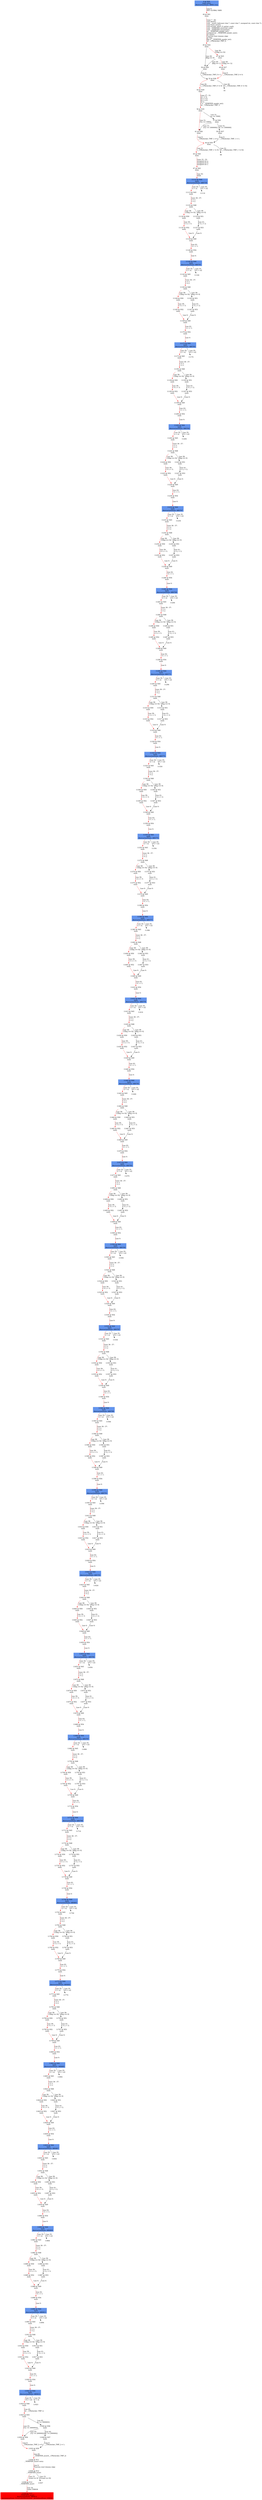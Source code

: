 digraph ARG {
node [style="filled" shape="box" color="white"]
0 [fillcolor="cornflowerblue" label="0 @ N20\nmain entry\nAbstractionState: ABS0: true\n" id="0"]
44 [label="44 @ N61\nmain\n" id="44"]
45 [label="45 @ N24\nmain\n" id="45"]
50 [label="50 @ N26\nmain\n" id="50"]
53 [label="53 @ N28\nmain\n" id="53"]
54 [label="54 @ N29\nmain\n" id="54"]
56 [label="56 @ N35\nmain\n" id="56"]
61 [label="61 @ N38\nmain\n" id="61"]
64 [label="64 @ N39\nmain\n" id="64"]
65 [label="65 @ N40\nmain\n" id="65"]
67 [label="67 @ N43\nmain\n" id="67"]
11112 [fillcolor="cornflowerblue" label="11112 @ N44\nmain\nAbstractionState: ABS759\n" id="11112"]
11113 [label="11113 @ N45\nmain\n" id="11113"]
11132 [label="11132 @ N48\nmain\n" id="11132"]
11134 [label="11134 @ N50\nmain\n" id="11134"]
11135 [label="11135 @ N52\nmain\n" id="11135"]
11139 [label="11139 @ N49\nmain\n" id="11139"]
11140 [label="11140 @ N54\nmain\n" id="11140"]
11142 [fillcolor="cornflowerblue" label="11142 @ N44\nmain\nAbstractionState: ABS761\n" id="11142"]
11143 [label="11143 @ N45\nmain\n" id="11143"]
11162 [label="11162 @ N48\nmain\n" id="11162"]
11164 [label="11164 @ N50\nmain\n" id="11164"]
11165 [label="11165 @ N52\nmain\n" id="11165"]
11169 [label="11169 @ N49\nmain\n" id="11169"]
11170 [label="11170 @ N54\nmain\n" id="11170"]
11172 [fillcolor="cornflowerblue" label="11172 @ N44\nmain\nAbstractionState: ABS763\n" id="11172"]
11173 [label="11173 @ N45\nmain\n" id="11173"]
11192 [label="11192 @ N48\nmain\n" id="11192"]
11194 [label="11194 @ N50\nmain\n" id="11194"]
11195 [label="11195 @ N52\nmain\n" id="11195"]
11199 [label="11199 @ N49\nmain\n" id="11199"]
11200 [label="11200 @ N54\nmain\n" id="11200"]
11202 [fillcolor="cornflowerblue" label="11202 @ N44\nmain\nAbstractionState: ABS765\n" id="11202"]
11203 [label="11203 @ N45\nmain\n" id="11203"]
11222 [label="11222 @ N48\nmain\n" id="11222"]
11224 [label="11224 @ N50\nmain\n" id="11224"]
11225 [label="11225 @ N52\nmain\n" id="11225"]
11229 [label="11229 @ N49\nmain\n" id="11229"]
11230 [label="11230 @ N54\nmain\n" id="11230"]
11232 [fillcolor="cornflowerblue" label="11232 @ N44\nmain\nAbstractionState: ABS767\n" id="11232"]
11233 [label="11233 @ N45\nmain\n" id="11233"]
11252 [label="11252 @ N48\nmain\n" id="11252"]
11254 [label="11254 @ N50\nmain\n" id="11254"]
11255 [label="11255 @ N52\nmain\n" id="11255"]
11259 [label="11259 @ N49\nmain\n" id="11259"]
11260 [label="11260 @ N54\nmain\n" id="11260"]
11262 [fillcolor="cornflowerblue" label="11262 @ N44\nmain\nAbstractionState: ABS769\n" id="11262"]
11263 [label="11263 @ N45\nmain\n" id="11263"]
11282 [label="11282 @ N48\nmain\n" id="11282"]
11284 [label="11284 @ N50\nmain\n" id="11284"]
11285 [label="11285 @ N52\nmain\n" id="11285"]
11289 [label="11289 @ N49\nmain\n" id="11289"]
11290 [label="11290 @ N54\nmain\n" id="11290"]
11292 [fillcolor="cornflowerblue" label="11292 @ N44\nmain\nAbstractionState: ABS771\n" id="11292"]
11293 [label="11293 @ N45\nmain\n" id="11293"]
11312 [label="11312 @ N48\nmain\n" id="11312"]
11314 [label="11314 @ N50\nmain\n" id="11314"]
11315 [label="11315 @ N52\nmain\n" id="11315"]
11319 [label="11319 @ N49\nmain\n" id="11319"]
11320 [label="11320 @ N54\nmain\n" id="11320"]
11322 [fillcolor="cornflowerblue" label="11322 @ N44\nmain\nAbstractionState: ABS773\n" id="11322"]
11323 [label="11323 @ N45\nmain\n" id="11323"]
11342 [label="11342 @ N48\nmain\n" id="11342"]
11344 [label="11344 @ N50\nmain\n" id="11344"]
11345 [label="11345 @ N52\nmain\n" id="11345"]
11349 [label="11349 @ N49\nmain\n" id="11349"]
11350 [label="11350 @ N54\nmain\n" id="11350"]
11352 [fillcolor="cornflowerblue" label="11352 @ N44\nmain\nAbstractionState: ABS775\n" id="11352"]
11353 [label="11353 @ N45\nmain\n" id="11353"]
11372 [label="11372 @ N48\nmain\n" id="11372"]
11374 [label="11374 @ N50\nmain\n" id="11374"]
11375 [label="11375 @ N52\nmain\n" id="11375"]
11379 [label="11379 @ N49\nmain\n" id="11379"]
11380 [label="11380 @ N54\nmain\n" id="11380"]
11382 [fillcolor="cornflowerblue" label="11382 @ N44\nmain\nAbstractionState: ABS777\n" id="11382"]
11383 [label="11383 @ N45\nmain\n" id="11383"]
11402 [label="11402 @ N48\nmain\n" id="11402"]
11404 [label="11404 @ N50\nmain\n" id="11404"]
11405 [label="11405 @ N52\nmain\n" id="11405"]
11409 [label="11409 @ N49\nmain\n" id="11409"]
11410 [label="11410 @ N54\nmain\n" id="11410"]
11412 [fillcolor="cornflowerblue" label="11412 @ N44\nmain\nAbstractionState: ABS779\n" id="11412"]
11413 [label="11413 @ N45\nmain\n" id="11413"]
11432 [label="11432 @ N48\nmain\n" id="11432"]
11434 [label="11434 @ N50\nmain\n" id="11434"]
11435 [label="11435 @ N52\nmain\n" id="11435"]
11439 [label="11439 @ N49\nmain\n" id="11439"]
11440 [label="11440 @ N54\nmain\n" id="11440"]
11442 [fillcolor="cornflowerblue" label="11442 @ N44\nmain\nAbstractionState: ABS781\n" id="11442"]
11443 [label="11443 @ N45\nmain\n" id="11443"]
11462 [label="11462 @ N48\nmain\n" id="11462"]
11464 [label="11464 @ N50\nmain\n" id="11464"]
11465 [label="11465 @ N52\nmain\n" id="11465"]
11469 [label="11469 @ N49\nmain\n" id="11469"]
11470 [label="11470 @ N54\nmain\n" id="11470"]
11472 [fillcolor="cornflowerblue" label="11472 @ N44\nmain\nAbstractionState: ABS783\n" id="11472"]
11473 [label="11473 @ N45\nmain\n" id="11473"]
11492 [label="11492 @ N48\nmain\n" id="11492"]
11494 [label="11494 @ N50\nmain\n" id="11494"]
11495 [label="11495 @ N52\nmain\n" id="11495"]
11499 [label="11499 @ N49\nmain\n" id="11499"]
11500 [label="11500 @ N54\nmain\n" id="11500"]
11502 [fillcolor="cornflowerblue" label="11502 @ N44\nmain\nAbstractionState: ABS785\n" id="11502"]
11503 [label="11503 @ N45\nmain\n" id="11503"]
11522 [label="11522 @ N48\nmain\n" id="11522"]
11524 [label="11524 @ N50\nmain\n" id="11524"]
11525 [label="11525 @ N52\nmain\n" id="11525"]
11529 [label="11529 @ N49\nmain\n" id="11529"]
11530 [label="11530 @ N54\nmain\n" id="11530"]
11532 [fillcolor="cornflowerblue" label="11532 @ N44\nmain\nAbstractionState: ABS787\n" id="11532"]
11533 [label="11533 @ N45\nmain\n" id="11533"]
11552 [label="11552 @ N48\nmain\n" id="11552"]
11554 [label="11554 @ N50\nmain\n" id="11554"]
11555 [label="11555 @ N52\nmain\n" id="11555"]
11559 [label="11559 @ N49\nmain\n" id="11559"]
11560 [label="11560 @ N54\nmain\n" id="11560"]
11562 [fillcolor="cornflowerblue" label="11562 @ N44\nmain\nAbstractionState: ABS789\n" id="11562"]
11563 [label="11563 @ N45\nmain\n" id="11563"]
11582 [label="11582 @ N48\nmain\n" id="11582"]
11584 [label="11584 @ N50\nmain\n" id="11584"]
11585 [label="11585 @ N52\nmain\n" id="11585"]
11589 [label="11589 @ N49\nmain\n" id="11589"]
11590 [label="11590 @ N54\nmain\n" id="11590"]
11592 [fillcolor="cornflowerblue" label="11592 @ N44\nmain\nAbstractionState: ABS791\n" id="11592"]
11593 [label="11593 @ N45\nmain\n" id="11593"]
11612 [label="11612 @ N48\nmain\n" id="11612"]
11614 [label="11614 @ N50\nmain\n" id="11614"]
11615 [label="11615 @ N52\nmain\n" id="11615"]
11619 [label="11619 @ N49\nmain\n" id="11619"]
11620 [label="11620 @ N54\nmain\n" id="11620"]
11622 [fillcolor="cornflowerblue" label="11622 @ N44\nmain\nAbstractionState: ABS793\n" id="11622"]
11623 [label="11623 @ N45\nmain\n" id="11623"]
11642 [label="11642 @ N48\nmain\n" id="11642"]
11644 [label="11644 @ N50\nmain\n" id="11644"]
11645 [label="11645 @ N52\nmain\n" id="11645"]
11649 [label="11649 @ N49\nmain\n" id="11649"]
11650 [label="11650 @ N54\nmain\n" id="11650"]
11652 [fillcolor="cornflowerblue" label="11652 @ N44\nmain\nAbstractionState: ABS795\n" id="11652"]
11653 [label="11653 @ N45\nmain\n" id="11653"]
11672 [label="11672 @ N48\nmain\n" id="11672"]
11674 [label="11674 @ N50\nmain\n" id="11674"]
11675 [label="11675 @ N52\nmain\n" id="11675"]
11679 [label="11679 @ N49\nmain\n" id="11679"]
11680 [label="11680 @ N54\nmain\n" id="11680"]
11682 [fillcolor="cornflowerblue" label="11682 @ N44\nmain\nAbstractionState: ABS797\n" id="11682"]
11683 [label="11683 @ N45\nmain\n" id="11683"]
11702 [label="11702 @ N48\nmain\n" id="11702"]
11704 [label="11704 @ N50\nmain\n" id="11704"]
11705 [label="11705 @ N52\nmain\n" id="11705"]
11709 [label="11709 @ N49\nmain\n" id="11709"]
11710 [label="11710 @ N54\nmain\n" id="11710"]
11712 [fillcolor="cornflowerblue" label="11712 @ N44\nmain\nAbstractionState: ABS799\n" id="11712"]
11713 [label="11713 @ N45\nmain\n" id="11713"]
11732 [label="11732 @ N48\nmain\n" id="11732"]
11734 [label="11734 @ N50\nmain\n" id="11734"]
11735 [label="11735 @ N52\nmain\n" id="11735"]
11739 [label="11739 @ N49\nmain\n" id="11739"]
11740 [label="11740 @ N54\nmain\n" id="11740"]
11742 [fillcolor="cornflowerblue" label="11742 @ N44\nmain\nAbstractionState: ABS801\n" id="11742"]
11743 [label="11743 @ N45\nmain\n" id="11743"]
11762 [label="11762 @ N48\nmain\n" id="11762"]
11764 [label="11764 @ N50\nmain\n" id="11764"]
11765 [label="11765 @ N52\nmain\n" id="11765"]
11769 [label="11769 @ N49\nmain\n" id="11769"]
11770 [label="11770 @ N54\nmain\n" id="11770"]
11772 [fillcolor="cornflowerblue" label="11772 @ N44\nmain\nAbstractionState: ABS803\n" id="11772"]
11773 [label="11773 @ N45\nmain\n" id="11773"]
11792 [label="11792 @ N48\nmain\n" id="11792"]
11794 [label="11794 @ N50\nmain\n" id="11794"]
11795 [label="11795 @ N52\nmain\n" id="11795"]
11799 [label="11799 @ N49\nmain\n" id="11799"]
11800 [label="11800 @ N54\nmain\n" id="11800"]
11802 [fillcolor="cornflowerblue" label="11802 @ N44\nmain\nAbstractionState: ABS805\n" id="11802"]
11803 [label="11803 @ N45\nmain\n" id="11803"]
11822 [label="11822 @ N48\nmain\n" id="11822"]
11824 [label="11824 @ N50\nmain\n" id="11824"]
11825 [label="11825 @ N52\nmain\n" id="11825"]
11829 [label="11829 @ N49\nmain\n" id="11829"]
11830 [label="11830 @ N54\nmain\n" id="11830"]
11832 [fillcolor="cornflowerblue" label="11832 @ N44\nmain\nAbstractionState: ABS807\n" id="11832"]
11833 [label="11833 @ N45\nmain\n" id="11833"]
11852 [label="11852 @ N48\nmain\n" id="11852"]
11854 [label="11854 @ N50\nmain\n" id="11854"]
11855 [label="11855 @ N52\nmain\n" id="11855"]
11859 [label="11859 @ N49\nmain\n" id="11859"]
11860 [label="11860 @ N54\nmain\n" id="11860"]
11862 [fillcolor="cornflowerblue" label="11862 @ N44\nmain\nAbstractionState: ABS809\n" id="11862"]
11863 [label="11863 @ N45\nmain\n" id="11863"]
11882 [label="11882 @ N48\nmain\n" id="11882"]
11884 [label="11884 @ N50\nmain\n" id="11884"]
11885 [label="11885 @ N52\nmain\n" id="11885"]
11889 [label="11889 @ N49\nmain\n" id="11889"]
11890 [label="11890 @ N54\nmain\n" id="11890"]
11892 [fillcolor="cornflowerblue" label="11892 @ N44\nmain\nAbstractionState: ABS811\n" id="11892"]
11893 [label="11893 @ N45\nmain\n" id="11893"]
11912 [label="11912 @ N48\nmain\n" id="11912"]
11914 [label="11914 @ N50\nmain\n" id="11914"]
11915 [label="11915 @ N52\nmain\n" id="11915"]
11919 [label="11919 @ N49\nmain\n" id="11919"]
11920 [label="11920 @ N54\nmain\n" id="11920"]
11922 [fillcolor="cornflowerblue" label="11922 @ N44\nmain\nAbstractionState: ABS813\n" id="11922"]
11924 [label="11924 @ N46\nmain\n" id="11924"]
11925 [label="11925 @ N55\nmain\n" id="11925"]
11930 [label="11930 @ N58\nmain\n" id="11930"]
11933 [label="11933 @ N59\nmain\n" id="11933"]
11934 [label="11934 @ N11\n__VERIFIER_assert entry\n" id="11934"]
11935 [label="11935 @ N12\n__VERIFIER_assert\n" id="11935"]
11936 [label="11936 @ N14\n__VERIFIER_assert\n" id="11936"]
11939 [fillcolor="red" label="11939 @ N15\n__VERIFIER_assert\nAbstractionState: ABS814\n AutomatonState: ErrorLabelAutomaton: _predefinedState_ERROR\n" id="11939"]
11926 [label="11926 @ N56\nmain\n" id="11926"]
11928 [label="11928 @ N57\nmain\n" id="11928"]
11913 [label="11913 @ N51\nmain\n" id="11913"]
11917 [label="11917 @ N53\nmain\n" id="11917"]
11883 [label="11883 @ N51\nmain\n" id="11883"]
11887 [label="11887 @ N53\nmain\n" id="11887"]
11853 [label="11853 @ N51\nmain\n" id="11853"]
11857 [label="11857 @ N53\nmain\n" id="11857"]
11823 [label="11823 @ N51\nmain\n" id="11823"]
11827 [label="11827 @ N53\nmain\n" id="11827"]
11793 [label="11793 @ N51\nmain\n" id="11793"]
11797 [label="11797 @ N53\nmain\n" id="11797"]
11763 [label="11763 @ N51\nmain\n" id="11763"]
11767 [label="11767 @ N53\nmain\n" id="11767"]
11733 [label="11733 @ N51\nmain\n" id="11733"]
11737 [label="11737 @ N53\nmain\n" id="11737"]
11703 [label="11703 @ N51\nmain\n" id="11703"]
11707 [label="11707 @ N53\nmain\n" id="11707"]
11673 [label="11673 @ N51\nmain\n" id="11673"]
11677 [label="11677 @ N53\nmain\n" id="11677"]
11643 [label="11643 @ N51\nmain\n" id="11643"]
11647 [label="11647 @ N53\nmain\n" id="11647"]
11613 [label="11613 @ N51\nmain\n" id="11613"]
11617 [label="11617 @ N53\nmain\n" id="11617"]
11583 [label="11583 @ N51\nmain\n" id="11583"]
11587 [label="11587 @ N53\nmain\n" id="11587"]
11553 [label="11553 @ N51\nmain\n" id="11553"]
11557 [label="11557 @ N53\nmain\n" id="11557"]
11523 [label="11523 @ N51\nmain\n" id="11523"]
11527 [label="11527 @ N53\nmain\n" id="11527"]
11493 [label="11493 @ N51\nmain\n" id="11493"]
11497 [label="11497 @ N53\nmain\n" id="11497"]
11463 [label="11463 @ N51\nmain\n" id="11463"]
11467 [label="11467 @ N53\nmain\n" id="11467"]
11433 [label="11433 @ N51\nmain\n" id="11433"]
11437 [label="11437 @ N53\nmain\n" id="11437"]
11403 [label="11403 @ N51\nmain\n" id="11403"]
11407 [label="11407 @ N53\nmain\n" id="11407"]
11373 [label="11373 @ N51\nmain\n" id="11373"]
11377 [label="11377 @ N53\nmain\n" id="11377"]
11343 [label="11343 @ N51\nmain\n" id="11343"]
11347 [label="11347 @ N53\nmain\n" id="11347"]
11313 [label="11313 @ N51\nmain\n" id="11313"]
11317 [label="11317 @ N53\nmain\n" id="11317"]
11283 [label="11283 @ N51\nmain\n" id="11283"]
11287 [label="11287 @ N53\nmain\n" id="11287"]
11253 [label="11253 @ N51\nmain\n" id="11253"]
11257 [label="11257 @ N53\nmain\n" id="11257"]
11223 [label="11223 @ N51\nmain\n" id="11223"]
11227 [label="11227 @ N53\nmain\n" id="11227"]
11193 [label="11193 @ N51\nmain\n" id="11193"]
11197 [label="11197 @ N53\nmain\n" id="11197"]
11163 [label="11163 @ N51\nmain\n" id="11163"]
11167 [label="11167 @ N53\nmain\n" id="11167"]
11133 [label="11133 @ N51\nmain\n" id="11133"]
11137 [label="11137 @ N53\nmain\n" id="11137"]
57 [label="57 @ N36\nmain\n" id="57"]
59 [label="59 @ N37\nmain\n" id="59"]
47 [label="47 @ N25\nmain\n" id="47"]
49 [label="49 @ N27\nmain\n" id="49"]
0 -> 44 [color="red" label="Line 0: \lINIT GLOBAL VARS\l" id="0 -> 44"]
44 -> 45 [color="red" label="Lines 7 - 26: \lvoid abort();\lvoid __assert_fail(const char *, const char *, unsigned int, const char *);\lvoid reach_error();\lvoid assume_abort_if_not(int cond);\lvoid __VERIFIER_assert(int cond);\lvoid __VERIFIER_assume(int);\lint __VERIFIER_nondet_int();\lunsigned int __VERIFIER_nondet_uint();\lint main();\lFunction start dummy edge\lint flag;\lflag = __VERIFIER_nondet_int();\lint __CPAchecker_TMP_0;\l" id="44 -> 45"]
45 -> 47 [color="red" label="Line 26: \l[!(flag == 0)]\l" id="45 -> 47"]
45 -> 50 [label="Line 26: \l[flag == 0]\l" id="45 -> 50"]
50 -> 53 [label="Line 0: \l__CPAchecker_TMP_0 = 1;\l" id="50 -> 53"]
53 -> 54 [color="red" label="Line 26: \l[__CPAchecker_TMP_0 != 0]\l" id="53 -> 54"]
53 -> 55 [label="Line 26: \l[!(__CPAchecker_TMP_0 != 0)]\l" id="53 -> 55"]
54 -> 56 [color="red" label="Lines 27 - 31: \lint i = 0;\lint x = 0;\lint y = 0;\lint n;\ln = __VERIFIER_nondet_int();\lint __CPAchecker_TMP_1;\l" id="54 -> 56"]
56 -> 57 [label="Line 31: \l[n >= 1000]\l" id="56 -> 57"]
56 -> 61 [color="red" label="Line 31: \l[!(n >= 1000)]\l" id="56 -> 61"]
61 -> 64 [color="red" label="Line 0: \l__CPAchecker_TMP_1 = 0;\l" id="61 -> 64"]
64 -> 65 [color="red" label="Line 31: \l[__CPAchecker_TMP_1 != 0]\l" id="64 -> 65"]
64 -> 66 [label="Line 31: \l[!(__CPAchecker_TMP_1 != 0)]\l" id="64 -> 66"]
65 -> 67 [color="red" label="Lines 33 - 33: \lunsigned int a;\lunsigned int b;\lunsigned int r;\l" id="65 -> 67"]
67 -> 11112 [color="red" label="Line 35: \lwhile\l" id="67 -> 11112"]
11112 -> 11113 [color="red" label="Line 35: \l[i < n]\l" id="11112 -> 11113"]
11112 -> 11114 [label="Line 35: \l[!(i < n)]\l" id="11112 -> 11114"]
11113 -> 11132 [color="red" label="Lines 36 - 37: \lx = x;\ly = y;\l" id="11113 -> 11132"]
11132 -> 11133 [label="Line 38: \l[flag == 0]\l" id="11132 -> 11133"]
11132 -> 11134 [color="red" label="Line 38: \l[!(flag == 0)]\l" id="11132 -> 11134"]
11134 -> 11135 [color="red" label="Line 39: \lx = x + 3;\l" id="11134 -> 11135"]
11135 -> 11139 [color="red" label="Line 0: \l\l" id="11135 -> 11139"]
11139 -> 11140 [color="red" label="Line 43: \li = i + 1;\l" id="11139 -> 11140"]
11140 -> 11142 [color="red" label="Line 0: \l\l" id="11140 -> 11142"]
11142 -> 11143 [color="red" label="Line 35: \l[i < n]\l" id="11142 -> 11143"]
11142 -> 11144 [label="Line 35: \l[!(i < n)]\l" id="11142 -> 11144"]
11143 -> 11162 [color="red" label="Lines 36 - 37: \lx = x;\ly = y;\l" id="11143 -> 11162"]
11162 -> 11163 [label="Line 38: \l[flag == 0]\l" id="11162 -> 11163"]
11162 -> 11164 [color="red" label="Line 38: \l[!(flag == 0)]\l" id="11162 -> 11164"]
11164 -> 11165 [color="red" label="Line 39: \lx = x + 3;\l" id="11164 -> 11165"]
11165 -> 11169 [color="red" label="Line 0: \l\l" id="11165 -> 11169"]
11169 -> 11170 [color="red" label="Line 43: \li = i + 1;\l" id="11169 -> 11170"]
11170 -> 11172 [color="red" label="Line 0: \l\l" id="11170 -> 11172"]
11172 -> 11173 [color="red" label="Line 35: \l[i < n]\l" id="11172 -> 11173"]
11172 -> 11174 [label="Line 35: \l[!(i < n)]\l" id="11172 -> 11174"]
11173 -> 11192 [color="red" label="Lines 36 - 37: \lx = x;\ly = y;\l" id="11173 -> 11192"]
11192 -> 11193 [label="Line 38: \l[flag == 0]\l" id="11192 -> 11193"]
11192 -> 11194 [color="red" label="Line 38: \l[!(flag == 0)]\l" id="11192 -> 11194"]
11194 -> 11195 [color="red" label="Line 39: \lx = x + 3;\l" id="11194 -> 11195"]
11195 -> 11199 [color="red" label="Line 0: \l\l" id="11195 -> 11199"]
11199 -> 11200 [color="red" label="Line 43: \li = i + 1;\l" id="11199 -> 11200"]
11200 -> 11202 [color="red" label="Line 0: \l\l" id="11200 -> 11202"]
11202 -> 11203 [color="red" label="Line 35: \l[i < n]\l" id="11202 -> 11203"]
11202 -> 11204 [label="Line 35: \l[!(i < n)]\l" id="11202 -> 11204"]
11203 -> 11222 [color="red" label="Lines 36 - 37: \lx = x;\ly = y;\l" id="11203 -> 11222"]
11222 -> 11223 [label="Line 38: \l[flag == 0]\l" id="11222 -> 11223"]
11222 -> 11224 [color="red" label="Line 38: \l[!(flag == 0)]\l" id="11222 -> 11224"]
11224 -> 11225 [color="red" label="Line 39: \lx = x + 3;\l" id="11224 -> 11225"]
11225 -> 11229 [color="red" label="Line 0: \l\l" id="11225 -> 11229"]
11229 -> 11230 [color="red" label="Line 43: \li = i + 1;\l" id="11229 -> 11230"]
11230 -> 11232 [color="red" label="Line 0: \l\l" id="11230 -> 11232"]
11232 -> 11233 [color="red" label="Line 35: \l[i < n]\l" id="11232 -> 11233"]
11232 -> 11234 [label="Line 35: \l[!(i < n)]\l" id="11232 -> 11234"]
11233 -> 11252 [color="red" label="Lines 36 - 37: \lx = x;\ly = y;\l" id="11233 -> 11252"]
11252 -> 11253 [label="Line 38: \l[flag == 0]\l" id="11252 -> 11253"]
11252 -> 11254 [color="red" label="Line 38: \l[!(flag == 0)]\l" id="11252 -> 11254"]
11254 -> 11255 [color="red" label="Line 39: \lx = x + 3;\l" id="11254 -> 11255"]
11255 -> 11259 [color="red" label="Line 0: \l\l" id="11255 -> 11259"]
11259 -> 11260 [color="red" label="Line 43: \li = i + 1;\l" id="11259 -> 11260"]
11260 -> 11262 [color="red" label="Line 0: \l\l" id="11260 -> 11262"]
11262 -> 11263 [color="red" label="Line 35: \l[i < n]\l" id="11262 -> 11263"]
11262 -> 11264 [label="Line 35: \l[!(i < n)]\l" id="11262 -> 11264"]
11263 -> 11282 [color="red" label="Lines 36 - 37: \lx = x;\ly = y;\l" id="11263 -> 11282"]
11282 -> 11283 [label="Line 38: \l[flag == 0]\l" id="11282 -> 11283"]
11282 -> 11284 [color="red" label="Line 38: \l[!(flag == 0)]\l" id="11282 -> 11284"]
11284 -> 11285 [color="red" label="Line 39: \lx = x + 3;\l" id="11284 -> 11285"]
11285 -> 11289 [color="red" label="Line 0: \l\l" id="11285 -> 11289"]
11289 -> 11290 [color="red" label="Line 43: \li = i + 1;\l" id="11289 -> 11290"]
11290 -> 11292 [color="red" label="Line 0: \l\l" id="11290 -> 11292"]
11292 -> 11293 [color="red" label="Line 35: \l[i < n]\l" id="11292 -> 11293"]
11292 -> 11294 [label="Line 35: \l[!(i < n)]\l" id="11292 -> 11294"]
11293 -> 11312 [color="red" label="Lines 36 - 37: \lx = x;\ly = y;\l" id="11293 -> 11312"]
11312 -> 11313 [label="Line 38: \l[flag == 0]\l" id="11312 -> 11313"]
11312 -> 11314 [color="red" label="Line 38: \l[!(flag == 0)]\l" id="11312 -> 11314"]
11314 -> 11315 [color="red" label="Line 39: \lx = x + 3;\l" id="11314 -> 11315"]
11315 -> 11319 [color="red" label="Line 0: \l\l" id="11315 -> 11319"]
11319 -> 11320 [color="red" label="Line 43: \li = i + 1;\l" id="11319 -> 11320"]
11320 -> 11322 [color="red" label="Line 0: \l\l" id="11320 -> 11322"]
11322 -> 11323 [color="red" label="Line 35: \l[i < n]\l" id="11322 -> 11323"]
11322 -> 11324 [label="Line 35: \l[!(i < n)]\l" id="11322 -> 11324"]
11323 -> 11342 [color="red" label="Lines 36 - 37: \lx = x;\ly = y;\l" id="11323 -> 11342"]
11342 -> 11343 [label="Line 38: \l[flag == 0]\l" id="11342 -> 11343"]
11342 -> 11344 [color="red" label="Line 38: \l[!(flag == 0)]\l" id="11342 -> 11344"]
11344 -> 11345 [color="red" label="Line 39: \lx = x + 3;\l" id="11344 -> 11345"]
11345 -> 11349 [color="red" label="Line 0: \l\l" id="11345 -> 11349"]
11349 -> 11350 [color="red" label="Line 43: \li = i + 1;\l" id="11349 -> 11350"]
11350 -> 11352 [color="red" label="Line 0: \l\l" id="11350 -> 11352"]
11352 -> 11353 [color="red" label="Line 35: \l[i < n]\l" id="11352 -> 11353"]
11352 -> 11354 [label="Line 35: \l[!(i < n)]\l" id="11352 -> 11354"]
11353 -> 11372 [color="red" label="Lines 36 - 37: \lx = x;\ly = y;\l" id="11353 -> 11372"]
11372 -> 11373 [label="Line 38: \l[flag == 0]\l" id="11372 -> 11373"]
11372 -> 11374 [color="red" label="Line 38: \l[!(flag == 0)]\l" id="11372 -> 11374"]
11374 -> 11375 [color="red" label="Line 39: \lx = x + 3;\l" id="11374 -> 11375"]
11375 -> 11379 [color="red" label="Line 0: \l\l" id="11375 -> 11379"]
11379 -> 11380 [color="red" label="Line 43: \li = i + 1;\l" id="11379 -> 11380"]
11380 -> 11382 [color="red" label="Line 0: \l\l" id="11380 -> 11382"]
11382 -> 11383 [color="red" label="Line 35: \l[i < n]\l" id="11382 -> 11383"]
11382 -> 11384 [label="Line 35: \l[!(i < n)]\l" id="11382 -> 11384"]
11383 -> 11402 [color="red" label="Lines 36 - 37: \lx = x;\ly = y;\l" id="11383 -> 11402"]
11402 -> 11403 [label="Line 38: \l[flag == 0]\l" id="11402 -> 11403"]
11402 -> 11404 [color="red" label="Line 38: \l[!(flag == 0)]\l" id="11402 -> 11404"]
11404 -> 11405 [color="red" label="Line 39: \lx = x + 3;\l" id="11404 -> 11405"]
11405 -> 11409 [color="red" label="Line 0: \l\l" id="11405 -> 11409"]
11409 -> 11410 [color="red" label="Line 43: \li = i + 1;\l" id="11409 -> 11410"]
11410 -> 11412 [color="red" label="Line 0: \l\l" id="11410 -> 11412"]
11412 -> 11413 [color="red" label="Line 35: \l[i < n]\l" id="11412 -> 11413"]
11412 -> 11414 [label="Line 35: \l[!(i < n)]\l" id="11412 -> 11414"]
11413 -> 11432 [color="red" label="Lines 36 - 37: \lx = x;\ly = y;\l" id="11413 -> 11432"]
11432 -> 11433 [label="Line 38: \l[flag == 0]\l" id="11432 -> 11433"]
11432 -> 11434 [color="red" label="Line 38: \l[!(flag == 0)]\l" id="11432 -> 11434"]
11434 -> 11435 [color="red" label="Line 39: \lx = x + 3;\l" id="11434 -> 11435"]
11435 -> 11439 [color="red" label="Line 0: \l\l" id="11435 -> 11439"]
11439 -> 11440 [color="red" label="Line 43: \li = i + 1;\l" id="11439 -> 11440"]
11440 -> 11442 [color="red" label="Line 0: \l\l" id="11440 -> 11442"]
11442 -> 11443 [color="red" label="Line 35: \l[i < n]\l" id="11442 -> 11443"]
11442 -> 11444 [label="Line 35: \l[!(i < n)]\l" id="11442 -> 11444"]
11443 -> 11462 [color="red" label="Lines 36 - 37: \lx = x;\ly = y;\l" id="11443 -> 11462"]
11462 -> 11463 [label="Line 38: \l[flag == 0]\l" id="11462 -> 11463"]
11462 -> 11464 [color="red" label="Line 38: \l[!(flag == 0)]\l" id="11462 -> 11464"]
11464 -> 11465 [color="red" label="Line 39: \lx = x + 3;\l" id="11464 -> 11465"]
11465 -> 11469 [color="red" label="Line 0: \l\l" id="11465 -> 11469"]
11469 -> 11470 [color="red" label="Line 43: \li = i + 1;\l" id="11469 -> 11470"]
11470 -> 11472 [color="red" label="Line 0: \l\l" id="11470 -> 11472"]
11472 -> 11473 [color="red" label="Line 35: \l[i < n]\l" id="11472 -> 11473"]
11472 -> 11474 [label="Line 35: \l[!(i < n)]\l" id="11472 -> 11474"]
11473 -> 11492 [color="red" label="Lines 36 - 37: \lx = x;\ly = y;\l" id="11473 -> 11492"]
11492 -> 11493 [label="Line 38: \l[flag == 0]\l" id="11492 -> 11493"]
11492 -> 11494 [color="red" label="Line 38: \l[!(flag == 0)]\l" id="11492 -> 11494"]
11494 -> 11495 [color="red" label="Line 39: \lx = x + 3;\l" id="11494 -> 11495"]
11495 -> 11499 [color="red" label="Line 0: \l\l" id="11495 -> 11499"]
11499 -> 11500 [color="red" label="Line 43: \li = i + 1;\l" id="11499 -> 11500"]
11500 -> 11502 [color="red" label="Line 0: \l\l" id="11500 -> 11502"]
11502 -> 11503 [color="red" label="Line 35: \l[i < n]\l" id="11502 -> 11503"]
11502 -> 11504 [label="Line 35: \l[!(i < n)]\l" id="11502 -> 11504"]
11503 -> 11522 [color="red" label="Lines 36 - 37: \lx = x;\ly = y;\l" id="11503 -> 11522"]
11522 -> 11523 [label="Line 38: \l[flag == 0]\l" id="11522 -> 11523"]
11522 -> 11524 [color="red" label="Line 38: \l[!(flag == 0)]\l" id="11522 -> 11524"]
11524 -> 11525 [color="red" label="Line 39: \lx = x + 3;\l" id="11524 -> 11525"]
11525 -> 11529 [color="red" label="Line 0: \l\l" id="11525 -> 11529"]
11529 -> 11530 [color="red" label="Line 43: \li = i + 1;\l" id="11529 -> 11530"]
11530 -> 11532 [color="red" label="Line 0: \l\l" id="11530 -> 11532"]
11532 -> 11533 [color="red" label="Line 35: \l[i < n]\l" id="11532 -> 11533"]
11532 -> 11534 [label="Line 35: \l[!(i < n)]\l" id="11532 -> 11534"]
11533 -> 11552 [color="red" label="Lines 36 - 37: \lx = x;\ly = y;\l" id="11533 -> 11552"]
11552 -> 11553 [label="Line 38: \l[flag == 0]\l" id="11552 -> 11553"]
11552 -> 11554 [color="red" label="Line 38: \l[!(flag == 0)]\l" id="11552 -> 11554"]
11554 -> 11555 [color="red" label="Line 39: \lx = x + 3;\l" id="11554 -> 11555"]
11555 -> 11559 [color="red" label="Line 0: \l\l" id="11555 -> 11559"]
11559 -> 11560 [color="red" label="Line 43: \li = i + 1;\l" id="11559 -> 11560"]
11560 -> 11562 [color="red" label="Line 0: \l\l" id="11560 -> 11562"]
11562 -> 11563 [color="red" label="Line 35: \l[i < n]\l" id="11562 -> 11563"]
11562 -> 11564 [label="Line 35: \l[!(i < n)]\l" id="11562 -> 11564"]
11563 -> 11582 [color="red" label="Lines 36 - 37: \lx = x;\ly = y;\l" id="11563 -> 11582"]
11582 -> 11583 [label="Line 38: \l[flag == 0]\l" id="11582 -> 11583"]
11582 -> 11584 [color="red" label="Line 38: \l[!(flag == 0)]\l" id="11582 -> 11584"]
11584 -> 11585 [color="red" label="Line 39: \lx = x + 3;\l" id="11584 -> 11585"]
11585 -> 11589 [color="red" label="Line 0: \l\l" id="11585 -> 11589"]
11589 -> 11590 [color="red" label="Line 43: \li = i + 1;\l" id="11589 -> 11590"]
11590 -> 11592 [color="red" label="Line 0: \l\l" id="11590 -> 11592"]
11592 -> 11593 [color="red" label="Line 35: \l[i < n]\l" id="11592 -> 11593"]
11592 -> 11594 [label="Line 35: \l[!(i < n)]\l" id="11592 -> 11594"]
11593 -> 11612 [color="red" label="Lines 36 - 37: \lx = x;\ly = y;\l" id="11593 -> 11612"]
11612 -> 11613 [label="Line 38: \l[flag == 0]\l" id="11612 -> 11613"]
11612 -> 11614 [color="red" label="Line 38: \l[!(flag == 0)]\l" id="11612 -> 11614"]
11614 -> 11615 [color="red" label="Line 39: \lx = x + 3;\l" id="11614 -> 11615"]
11615 -> 11619 [color="red" label="Line 0: \l\l" id="11615 -> 11619"]
11619 -> 11620 [color="red" label="Line 43: \li = i + 1;\l" id="11619 -> 11620"]
11620 -> 11622 [color="red" label="Line 0: \l\l" id="11620 -> 11622"]
11622 -> 11623 [color="red" label="Line 35: \l[i < n]\l" id="11622 -> 11623"]
11622 -> 11624 [label="Line 35: \l[!(i < n)]\l" id="11622 -> 11624"]
11623 -> 11642 [color="red" label="Lines 36 - 37: \lx = x;\ly = y;\l" id="11623 -> 11642"]
11642 -> 11643 [label="Line 38: \l[flag == 0]\l" id="11642 -> 11643"]
11642 -> 11644 [color="red" label="Line 38: \l[!(flag == 0)]\l" id="11642 -> 11644"]
11644 -> 11645 [color="red" label="Line 39: \lx = x + 3;\l" id="11644 -> 11645"]
11645 -> 11649 [color="red" label="Line 0: \l\l" id="11645 -> 11649"]
11649 -> 11650 [color="red" label="Line 43: \li = i + 1;\l" id="11649 -> 11650"]
11650 -> 11652 [color="red" label="Line 0: \l\l" id="11650 -> 11652"]
11652 -> 11653 [color="red" label="Line 35: \l[i < n]\l" id="11652 -> 11653"]
11652 -> 11654 [label="Line 35: \l[!(i < n)]\l" id="11652 -> 11654"]
11653 -> 11672 [color="red" label="Lines 36 - 37: \lx = x;\ly = y;\l" id="11653 -> 11672"]
11672 -> 11673 [label="Line 38: \l[flag == 0]\l" id="11672 -> 11673"]
11672 -> 11674 [color="red" label="Line 38: \l[!(flag == 0)]\l" id="11672 -> 11674"]
11674 -> 11675 [color="red" label="Line 39: \lx = x + 3;\l" id="11674 -> 11675"]
11675 -> 11679 [color="red" label="Line 0: \l\l" id="11675 -> 11679"]
11679 -> 11680 [color="red" label="Line 43: \li = i + 1;\l" id="11679 -> 11680"]
11680 -> 11682 [color="red" label="Line 0: \l\l" id="11680 -> 11682"]
11682 -> 11683 [color="red" label="Line 35: \l[i < n]\l" id="11682 -> 11683"]
11682 -> 11684 [label="Line 35: \l[!(i < n)]\l" id="11682 -> 11684"]
11683 -> 11702 [color="red" label="Lines 36 - 37: \lx = x;\ly = y;\l" id="11683 -> 11702"]
11702 -> 11703 [label="Line 38: \l[flag == 0]\l" id="11702 -> 11703"]
11702 -> 11704 [color="red" label="Line 38: \l[!(flag == 0)]\l" id="11702 -> 11704"]
11704 -> 11705 [color="red" label="Line 39: \lx = x + 3;\l" id="11704 -> 11705"]
11705 -> 11709 [color="red" label="Line 0: \l\l" id="11705 -> 11709"]
11709 -> 11710 [color="red" label="Line 43: \li = i + 1;\l" id="11709 -> 11710"]
11710 -> 11712 [color="red" label="Line 0: \l\l" id="11710 -> 11712"]
11712 -> 11713 [color="red" label="Line 35: \l[i < n]\l" id="11712 -> 11713"]
11712 -> 11714 [label="Line 35: \l[!(i < n)]\l" id="11712 -> 11714"]
11713 -> 11732 [color="red" label="Lines 36 - 37: \lx = x;\ly = y;\l" id="11713 -> 11732"]
11732 -> 11733 [label="Line 38: \l[flag == 0]\l" id="11732 -> 11733"]
11732 -> 11734 [color="red" label="Line 38: \l[!(flag == 0)]\l" id="11732 -> 11734"]
11734 -> 11735 [color="red" label="Line 39: \lx = x + 3;\l" id="11734 -> 11735"]
11735 -> 11739 [color="red" label="Line 0: \l\l" id="11735 -> 11739"]
11739 -> 11740 [color="red" label="Line 43: \li = i + 1;\l" id="11739 -> 11740"]
11740 -> 11742 [color="red" label="Line 0: \l\l" id="11740 -> 11742"]
11742 -> 11743 [color="red" label="Line 35: \l[i < n]\l" id="11742 -> 11743"]
11742 -> 11744 [label="Line 35: \l[!(i < n)]\l" id="11742 -> 11744"]
11743 -> 11762 [color="red" label="Lines 36 - 37: \lx = x;\ly = y;\l" id="11743 -> 11762"]
11762 -> 11763 [label="Line 38: \l[flag == 0]\l" id="11762 -> 11763"]
11762 -> 11764 [color="red" label="Line 38: \l[!(flag == 0)]\l" id="11762 -> 11764"]
11764 -> 11765 [color="red" label="Line 39: \lx = x + 3;\l" id="11764 -> 11765"]
11765 -> 11769 [color="red" label="Line 0: \l\l" id="11765 -> 11769"]
11769 -> 11770 [color="red" label="Line 43: \li = i + 1;\l" id="11769 -> 11770"]
11770 -> 11772 [color="red" label="Line 0: \l\l" id="11770 -> 11772"]
11772 -> 11773 [color="red" label="Line 35: \l[i < n]\l" id="11772 -> 11773"]
11772 -> 11774 [label="Line 35: \l[!(i < n)]\l" id="11772 -> 11774"]
11773 -> 11792 [color="red" label="Lines 36 - 37: \lx = x;\ly = y;\l" id="11773 -> 11792"]
11792 -> 11793 [label="Line 38: \l[flag == 0]\l" id="11792 -> 11793"]
11792 -> 11794 [color="red" label="Line 38: \l[!(flag == 0)]\l" id="11792 -> 11794"]
11794 -> 11795 [color="red" label="Line 39: \lx = x + 3;\l" id="11794 -> 11795"]
11795 -> 11799 [color="red" label="Line 0: \l\l" id="11795 -> 11799"]
11799 -> 11800 [color="red" label="Line 43: \li = i + 1;\l" id="11799 -> 11800"]
11800 -> 11802 [color="red" label="Line 0: \l\l" id="11800 -> 11802"]
11802 -> 11803 [color="red" label="Line 35: \l[i < n]\l" id="11802 -> 11803"]
11802 -> 11804 [label="Line 35: \l[!(i < n)]\l" id="11802 -> 11804"]
11803 -> 11822 [color="red" label="Lines 36 - 37: \lx = x;\ly = y;\l" id="11803 -> 11822"]
11822 -> 11823 [label="Line 38: \l[flag == 0]\l" id="11822 -> 11823"]
11822 -> 11824 [color="red" label="Line 38: \l[!(flag == 0)]\l" id="11822 -> 11824"]
11824 -> 11825 [color="red" label="Line 39: \lx = x + 3;\l" id="11824 -> 11825"]
11825 -> 11829 [color="red" label="Line 0: \l\l" id="11825 -> 11829"]
11829 -> 11830 [color="red" label="Line 43: \li = i + 1;\l" id="11829 -> 11830"]
11830 -> 11832 [color="red" label="Line 0: \l\l" id="11830 -> 11832"]
11832 -> 11833 [color="red" label="Line 35: \l[i < n]\l" id="11832 -> 11833"]
11832 -> 11834 [label="Line 35: \l[!(i < n)]\l" id="11832 -> 11834"]
11833 -> 11852 [color="red" label="Lines 36 - 37: \lx = x;\ly = y;\l" id="11833 -> 11852"]
11852 -> 11853 [label="Line 38: \l[flag == 0]\l" id="11852 -> 11853"]
11852 -> 11854 [color="red" label="Line 38: \l[!(flag == 0)]\l" id="11852 -> 11854"]
11854 -> 11855 [color="red" label="Line 39: \lx = x + 3;\l" id="11854 -> 11855"]
11855 -> 11859 [color="red" label="Line 0: \l\l" id="11855 -> 11859"]
11859 -> 11860 [color="red" label="Line 43: \li = i + 1;\l" id="11859 -> 11860"]
11860 -> 11862 [color="red" label="Line 0: \l\l" id="11860 -> 11862"]
11862 -> 11863 [color="red" label="Line 35: \l[i < n]\l" id="11862 -> 11863"]
11862 -> 11864 [label="Line 35: \l[!(i < n)]\l" id="11862 -> 11864"]
11863 -> 11882 [color="red" label="Lines 36 - 37: \lx = x;\ly = y;\l" id="11863 -> 11882"]
11882 -> 11883 [label="Line 38: \l[flag == 0]\l" id="11882 -> 11883"]
11882 -> 11884 [color="red" label="Line 38: \l[!(flag == 0)]\l" id="11882 -> 11884"]
11884 -> 11885 [color="red" label="Line 39: \lx = x + 3;\l" id="11884 -> 11885"]
11885 -> 11889 [color="red" label="Line 0: \l\l" id="11885 -> 11889"]
11889 -> 11890 [color="red" label="Line 43: \li = i + 1;\l" id="11889 -> 11890"]
11890 -> 11892 [color="red" label="Line 0: \l\l" id="11890 -> 11892"]
11892 -> 11893 [color="red" label="Line 35: \l[i < n]\l" id="11892 -> 11893"]
11892 -> 11894 [label="Line 35: \l[!(i < n)]\l" id="11892 -> 11894"]
11893 -> 11912 [color="red" label="Lines 36 - 37: \lx = x;\ly = y;\l" id="11893 -> 11912"]
11912 -> 11913 [label="Line 38: \l[flag == 0]\l" id="11912 -> 11913"]
11912 -> 11914 [color="red" label="Line 38: \l[!(flag == 0)]\l" id="11912 -> 11914"]
11914 -> 11915 [color="red" label="Line 39: \lx = x + 3;\l" id="11914 -> 11915"]
11915 -> 11919 [color="red" label="Line 0: \l\l" id="11915 -> 11919"]
11919 -> 11920 [color="red" label="Line 43: \li = i + 1;\l" id="11919 -> 11920"]
11920 -> 11922 [color="red" label="Line 0: \l\l" id="11920 -> 11922"]
11922 -> 11923 [label="Line 35: \l[i < n]\l" id="11922 -> 11923"]
11922 -> 11924 [color="red" label="Line 35: \l[!(i < n)]\l" id="11922 -> 11924"]
11924 -> 11925 [color="red" label="Line 45: \lint __CPAchecker_TMP_2;\l" id="11924 -> 11925"]
11925 -> 11926 [label="Line 45: \l[x <= 3000003]\l" id="11925 -> 11926"]
11925 -> 11930 [color="red" label="Line 45: \l[!(x <= 3000003)]\l" id="11925 -> 11930"]
11930 -> 11933 [color="red" label="Line 0: \l__CPAchecker_TMP_2 = 0;\l" id="11930 -> 11933"]
11933 -> 11934 [color="red" label="Line 45: \l__VERIFIER_assert(__CPAchecker_TMP_2)\l" id="11933 -> 11934"]
11934 -> 11935 [color="red" label="Line 0: \lFunction start dummy edge\l" id="11934 -> 11935"]
11935 -> 11936 [color="red" label="Line 15: \l[cond == 0]\l" id="11935 -> 11936"]
11935 -> 11937 [label="Line 15: \l[!(cond == 0)]\l" id="11935 -> 11937"]
11936 -> 11939 [color="red" label="Line 16: \lLabel: ERROR\l" id="11936 -> 11939"]
11926 -> 11928 [label="Line 45: \l[y <= 2000002]\l" id="11926 -> 11928"]
11926 -> 11930 [label="Line 45: \l[!(y <= 2000002)]\l" id="11926 -> 11930"]
11928 -> 11933 [label="Line 0: \l__CPAchecker_TMP_2 = 1;\l" id="11928 -> 11933"]
11913 -> 11917 [label="Line 41: \ly = y + 2;\l" id="11913 -> 11917"]
11917 -> 11919 [label="Line 0: \l\l" id="11917 -> 11919"]
11883 -> 11887 [label="Line 41: \ly = y + 2;\l" id="11883 -> 11887"]
11887 -> 11889 [label="Line 0: \l\l" id="11887 -> 11889"]
11853 -> 11857 [label="Line 41: \ly = y + 2;\l" id="11853 -> 11857"]
11857 -> 11859 [label="Line 0: \l\l" id="11857 -> 11859"]
11823 -> 11827 [label="Line 41: \ly = y + 2;\l" id="11823 -> 11827"]
11827 -> 11829 [label="Line 0: \l\l" id="11827 -> 11829"]
11793 -> 11797 [label="Line 41: \ly = y + 2;\l" id="11793 -> 11797"]
11797 -> 11799 [label="Line 0: \l\l" id="11797 -> 11799"]
11763 -> 11767 [label="Line 41: \ly = y + 2;\l" id="11763 -> 11767"]
11767 -> 11769 [label="Line 0: \l\l" id="11767 -> 11769"]
11733 -> 11737 [label="Line 41: \ly = y + 2;\l" id="11733 -> 11737"]
11737 -> 11739 [label="Line 0: \l\l" id="11737 -> 11739"]
11703 -> 11707 [label="Line 41: \ly = y + 2;\l" id="11703 -> 11707"]
11707 -> 11709 [label="Line 0: \l\l" id="11707 -> 11709"]
11673 -> 11677 [label="Line 41: \ly = y + 2;\l" id="11673 -> 11677"]
11677 -> 11679 [label="Line 0: \l\l" id="11677 -> 11679"]
11643 -> 11647 [label="Line 41: \ly = y + 2;\l" id="11643 -> 11647"]
11647 -> 11649 [label="Line 0: \l\l" id="11647 -> 11649"]
11613 -> 11617 [label="Line 41: \ly = y + 2;\l" id="11613 -> 11617"]
11617 -> 11619 [label="Line 0: \l\l" id="11617 -> 11619"]
11583 -> 11587 [label="Line 41: \ly = y + 2;\l" id="11583 -> 11587"]
11587 -> 11589 [label="Line 0: \l\l" id="11587 -> 11589"]
11553 -> 11557 [label="Line 41: \ly = y + 2;\l" id="11553 -> 11557"]
11557 -> 11559 [label="Line 0: \l\l" id="11557 -> 11559"]
11523 -> 11527 [label="Line 41: \ly = y + 2;\l" id="11523 -> 11527"]
11527 -> 11529 [label="Line 0: \l\l" id="11527 -> 11529"]
11493 -> 11497 [label="Line 41: \ly = y + 2;\l" id="11493 -> 11497"]
11497 -> 11499 [label="Line 0: \l\l" id="11497 -> 11499"]
11463 -> 11467 [label="Line 41: \ly = y + 2;\l" id="11463 -> 11467"]
11467 -> 11469 [label="Line 0: \l\l" id="11467 -> 11469"]
11433 -> 11437 [label="Line 41: \ly = y + 2;\l" id="11433 -> 11437"]
11437 -> 11439 [label="Line 0: \l\l" id="11437 -> 11439"]
11403 -> 11407 [label="Line 41: \ly = y + 2;\l" id="11403 -> 11407"]
11407 -> 11409 [label="Line 0: \l\l" id="11407 -> 11409"]
11373 -> 11377 [label="Line 41: \ly = y + 2;\l" id="11373 -> 11377"]
11377 -> 11379 [label="Line 0: \l\l" id="11377 -> 11379"]
11343 -> 11347 [label="Line 41: \ly = y + 2;\l" id="11343 -> 11347"]
11347 -> 11349 [label="Line 0: \l\l" id="11347 -> 11349"]
11313 -> 11317 [label="Line 41: \ly = y + 2;\l" id="11313 -> 11317"]
11317 -> 11319 [label="Line 0: \l\l" id="11317 -> 11319"]
11283 -> 11287 [label="Line 41: \ly = y + 2;\l" id="11283 -> 11287"]
11287 -> 11289 [label="Line 0: \l\l" id="11287 -> 11289"]
11253 -> 11257 [label="Line 41: \ly = y + 2;\l" id="11253 -> 11257"]
11257 -> 11259 [label="Line 0: \l\l" id="11257 -> 11259"]
11223 -> 11227 [label="Line 41: \ly = y + 2;\l" id="11223 -> 11227"]
11227 -> 11229 [label="Line 0: \l\l" id="11227 -> 11229"]
11193 -> 11197 [label="Line 41: \ly = y + 2;\l" id="11193 -> 11197"]
11197 -> 11199 [label="Line 0: \l\l" id="11197 -> 11199"]
11163 -> 11167 [label="Line 41: \ly = y + 2;\l" id="11163 -> 11167"]
11167 -> 11169 [label="Line 0: \l\l" id="11167 -> 11169"]
11133 -> 11137 [label="Line 41: \ly = y + 2;\l" id="11133 -> 11137"]
11137 -> 11139 [label="Line 0: \l\l" id="11137 -> 11139"]
57 -> 59 [label="Line 31: \l[n <= 1000000]\l" id="57 -> 59"]
57 -> 61 [label="Line 31: \l[!(n <= 1000000)]\l" id="57 -> 61"]
59 -> 64 [label="Line 0: \l__CPAchecker_TMP_1 = 1;\l" id="59 -> 64"]
47 -> 49 [color="red" label="Line 26: \l[!(flag == 1)]\l" id="47 -> 49"]
47 -> 50 [label="Line 26: \l[flag == 1]\l" id="47 -> 50"]
49 -> 53 [color="red" label="Line 0: \l__CPAchecker_TMP_0 = 0;\l" id="49 -> 53"]
}
